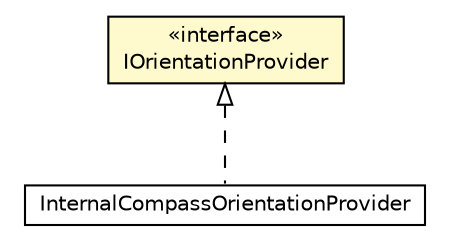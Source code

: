 #!/usr/local/bin/dot
#
# Class diagram 
# Generated by UMLGraph version R5_6-24-gf6e263 (http://www.umlgraph.org/)
#

digraph G {
	edge [fontname="Helvetica",fontsize=10,labelfontname="Helvetica",labelfontsize=10];
	node [fontname="Helvetica",fontsize=10,shape=plaintext];
	nodesep=0.25;
	ranksep=0.5;
	// org.osmdroid.views.overlay.compass.InternalCompassOrientationProvider
	c10936 [label=<<table title="org.osmdroid.views.overlay.compass.InternalCompassOrientationProvider" border="0" cellborder="1" cellspacing="0" cellpadding="2" port="p" href="./InternalCompassOrientationProvider.html">
		<tr><td><table border="0" cellspacing="0" cellpadding="1">
<tr><td align="center" balign="center"> InternalCompassOrientationProvider </td></tr>
		</table></td></tr>
		</table>>, URL="./InternalCompassOrientationProvider.html", fontname="Helvetica", fontcolor="black", fontsize=10.0];
	// org.osmdroid.views.overlay.compass.IOrientationProvider
	c10938 [label=<<table title="org.osmdroid.views.overlay.compass.IOrientationProvider" border="0" cellborder="1" cellspacing="0" cellpadding="2" port="p" bgcolor="lemonChiffon" href="./IOrientationProvider.html">
		<tr><td><table border="0" cellspacing="0" cellpadding="1">
<tr><td align="center" balign="center"> &#171;interface&#187; </td></tr>
<tr><td align="center" balign="center"> IOrientationProvider </td></tr>
		</table></td></tr>
		</table>>, URL="./IOrientationProvider.html", fontname="Helvetica", fontcolor="black", fontsize=10.0];
	//org.osmdroid.views.overlay.compass.InternalCompassOrientationProvider implements org.osmdroid.views.overlay.compass.IOrientationProvider
	c10938:p -> c10936:p [dir=back,arrowtail=empty,style=dashed];
}

